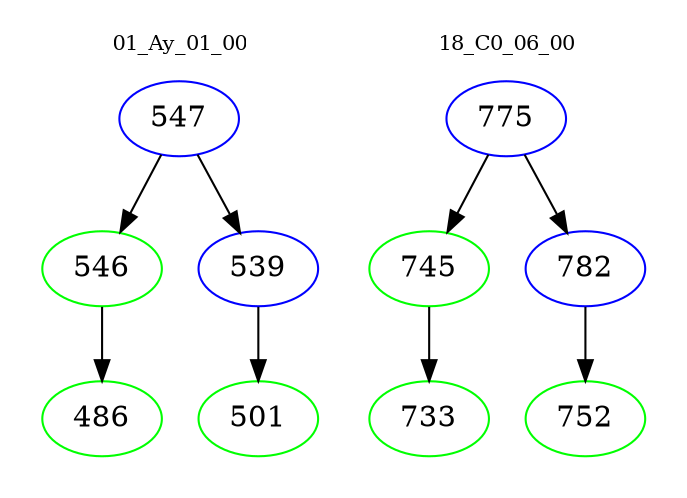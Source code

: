 digraph{
subgraph cluster_0 {
color = white
label = "01_Ay_01_00";
fontsize=10;
T0_547 [label="547", color="blue"]
T0_547 -> T0_546 [color="black"]
T0_546 [label="546", color="green"]
T0_546 -> T0_486 [color="black"]
T0_486 [label="486", color="green"]
T0_547 -> T0_539 [color="black"]
T0_539 [label="539", color="blue"]
T0_539 -> T0_501 [color="black"]
T0_501 [label="501", color="green"]
}
subgraph cluster_1 {
color = white
label = "18_C0_06_00";
fontsize=10;
T1_775 [label="775", color="blue"]
T1_775 -> T1_745 [color="black"]
T1_745 [label="745", color="green"]
T1_745 -> T1_733 [color="black"]
T1_733 [label="733", color="green"]
T1_775 -> T1_782 [color="black"]
T1_782 [label="782", color="blue"]
T1_782 -> T1_752 [color="black"]
T1_752 [label="752", color="green"]
}
}
